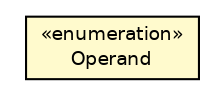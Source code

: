 #!/usr/local/bin/dot
#
# Class diagram 
# Generated by UMLGraph version R5_6 (http://www.umlgraph.org/)
#

digraph G {
	edge [fontname="Helvetica",fontsize=10,labelfontname="Helvetica",labelfontsize=10];
	node [fontname="Helvetica",fontsize=10,shape=plaintext];
	nodesep=0.25;
	ranksep=0.5;
	// net.ljcomputing.sql.literal.Operand
	c846 [label=<<table title="net.ljcomputing.sql.literal.Operand" border="0" cellborder="1" cellspacing="0" cellpadding="2" port="p" bgcolor="lemonChiffon" href="./Operand.html">
		<tr><td><table border="0" cellspacing="0" cellpadding="1">
<tr><td align="center" balign="center"> &#171;enumeration&#187; </td></tr>
<tr><td align="center" balign="center"> Operand </td></tr>
		</table></td></tr>
		</table>>, URL="./Operand.html", fontname="Helvetica", fontcolor="black", fontsize=9.0];
}


